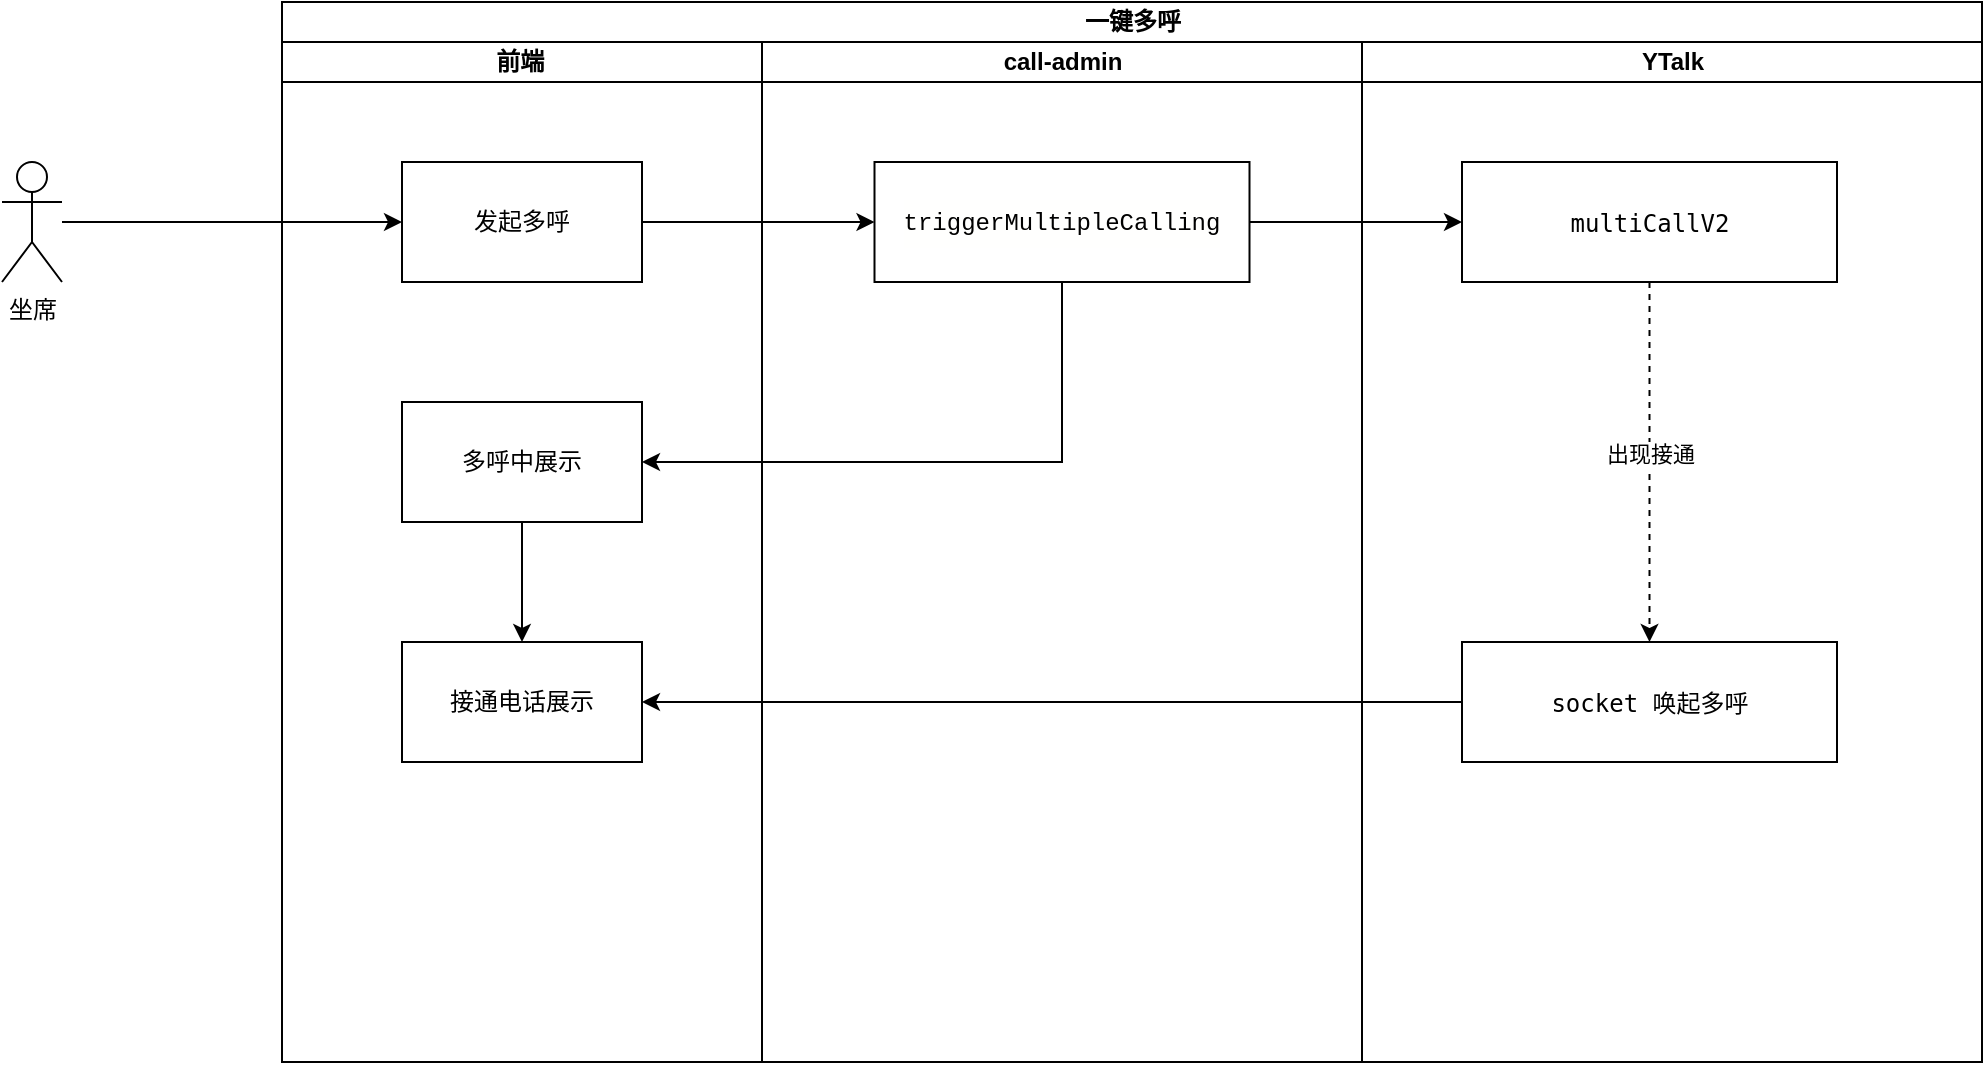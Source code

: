 <mxfile version="24.2.2" type="github">
  <diagram name="第 1 页" id="CdN-pma46NrUKO-HeqpK">
    <mxGraphModel dx="1434" dy="786" grid="1" gridSize="10" guides="1" tooltips="1" connect="1" arrows="1" fold="1" page="1" pageScale="1" pageWidth="827" pageHeight="1169" math="0" shadow="0">
      <root>
        <mxCell id="0" />
        <mxCell id="1" parent="0" />
        <mxCell id="Jf_VYrcn97H5wQp3Rxe1-2" value="一键多呼" style="swimlane;childLayout=stackLayout;resizeParent=1;resizeParentMax=0;startSize=20;html=1;" vertex="1" parent="1">
          <mxGeometry x="300" y="170" width="850" height="530" as="geometry" />
        </mxCell>
        <mxCell id="Jf_VYrcn97H5wQp3Rxe1-3" value="前端&lt;span style=&quot;white-space: pre;&quot;&gt;&#x9;&lt;/span&gt;" style="swimlane;startSize=20;html=1;" vertex="1" parent="Jf_VYrcn97H5wQp3Rxe1-2">
          <mxGeometry y="20" width="240" height="510" as="geometry" />
        </mxCell>
        <mxCell id="Jf_VYrcn97H5wQp3Rxe1-11" value="发起多呼" style="rounded=0;whiteSpace=wrap;html=1;" vertex="1" parent="Jf_VYrcn97H5wQp3Rxe1-3">
          <mxGeometry x="60" y="60" width="120" height="60" as="geometry" />
        </mxCell>
        <mxCell id="Jf_VYrcn97H5wQp3Rxe1-20" value="" style="edgeStyle=orthogonalEdgeStyle;rounded=0;orthogonalLoop=1;jettySize=auto;html=1;" edge="1" parent="Jf_VYrcn97H5wQp3Rxe1-3" source="Jf_VYrcn97H5wQp3Rxe1-17" target="Jf_VYrcn97H5wQp3Rxe1-19">
          <mxGeometry relative="1" as="geometry" />
        </mxCell>
        <mxCell id="Jf_VYrcn97H5wQp3Rxe1-17" value="多呼中展示" style="rounded=0;whiteSpace=wrap;html=1;" vertex="1" parent="Jf_VYrcn97H5wQp3Rxe1-3">
          <mxGeometry x="60" y="180" width="120" height="60" as="geometry" />
        </mxCell>
        <mxCell id="Jf_VYrcn97H5wQp3Rxe1-19" value="接通电话展示" style="rounded=0;whiteSpace=wrap;html=1;" vertex="1" parent="Jf_VYrcn97H5wQp3Rxe1-3">
          <mxGeometry x="60" y="300" width="120" height="60" as="geometry" />
        </mxCell>
        <mxCell id="Jf_VYrcn97H5wQp3Rxe1-4" value="call-admin" style="swimlane;startSize=20;html=1;" vertex="1" parent="Jf_VYrcn97H5wQp3Rxe1-2">
          <mxGeometry x="240" y="20" width="300" height="510" as="geometry" />
        </mxCell>
        <mxCell id="Jf_VYrcn97H5wQp3Rxe1-13" value="&lt;div style=&quot;background-color: rgb(255, 255, 254); font-family: Menlo, Monaco, &amp;quot;Courier New&amp;quot;, monospace; line-height: 24px; white-space: pre;&quot;&gt;triggerMultipleCalling&lt;/div&gt;" style="rounded=0;whiteSpace=wrap;html=1;" vertex="1" parent="Jf_VYrcn97H5wQp3Rxe1-4">
          <mxGeometry x="56.25" y="60" width="187.5" height="60" as="geometry" />
        </mxCell>
        <mxCell id="Jf_VYrcn97H5wQp3Rxe1-6" value="YTalk" style="swimlane;startSize=20;html=1;" vertex="1" parent="Jf_VYrcn97H5wQp3Rxe1-2">
          <mxGeometry x="540" y="20" width="310" height="510" as="geometry" />
        </mxCell>
        <mxCell id="Jf_VYrcn97H5wQp3Rxe1-23" style="edgeStyle=orthogonalEdgeStyle;rounded=0;orthogonalLoop=1;jettySize=auto;html=1;dashed=1;" edge="1" parent="Jf_VYrcn97H5wQp3Rxe1-6" source="Jf_VYrcn97H5wQp3Rxe1-15" target="Jf_VYrcn97H5wQp3Rxe1-21">
          <mxGeometry relative="1" as="geometry" />
        </mxCell>
        <mxCell id="Jf_VYrcn97H5wQp3Rxe1-24" value="出现接通" style="edgeLabel;html=1;align=center;verticalAlign=middle;resizable=0;points=[];" vertex="1" connectable="0" parent="Jf_VYrcn97H5wQp3Rxe1-23">
          <mxGeometry x="-0.044" relative="1" as="geometry">
            <mxPoint as="offset" />
          </mxGeometry>
        </mxCell>
        <mxCell id="Jf_VYrcn97H5wQp3Rxe1-15" value="&lt;div style=&quot;font-family: Menlo, Monaco, &amp;quot;Courier New&amp;quot;, monospace; line-height: 24px; white-space: pre;&quot;&gt;&lt;div style=&quot;&quot;&gt;&lt;pre style=&quot;font-family: &amp;quot;JetBrains Mono&amp;quot;, monospace; font-size: 9pt;&quot;&gt;multiCallV2&lt;/pre&gt;&lt;/div&gt;&lt;/div&gt;" style="rounded=0;whiteSpace=wrap;html=1;" vertex="1" parent="Jf_VYrcn97H5wQp3Rxe1-6">
          <mxGeometry x="50" y="60" width="187.5" height="60" as="geometry" />
        </mxCell>
        <mxCell id="Jf_VYrcn97H5wQp3Rxe1-21" value="&lt;div style=&quot;font-family: Menlo, Monaco, &amp;quot;Courier New&amp;quot;, monospace; line-height: 24px; white-space: pre;&quot;&gt;&lt;div style=&quot;&quot;&gt;&lt;pre style=&quot;font-family: &amp;quot;JetBrains Mono&amp;quot;, monospace; font-size: 9pt;&quot;&gt;&lt;span style=&quot;background-color: rgb(255, 255, 255);&quot;&gt;socket 唤起多呼&lt;/span&gt;&lt;/pre&gt;&lt;/div&gt;&lt;/div&gt;" style="rounded=0;whiteSpace=wrap;html=1;strokeColor=default;" vertex="1" parent="Jf_VYrcn97H5wQp3Rxe1-6">
          <mxGeometry x="50" y="300" width="187.5" height="60" as="geometry" />
        </mxCell>
        <mxCell id="Jf_VYrcn97H5wQp3Rxe1-12" style="edgeStyle=orthogonalEdgeStyle;rounded=0;orthogonalLoop=1;jettySize=auto;html=1;entryX=0;entryY=0.5;entryDx=0;entryDy=0;" edge="1" parent="Jf_VYrcn97H5wQp3Rxe1-2" source="Jf_VYrcn97H5wQp3Rxe1-11" target="Jf_VYrcn97H5wQp3Rxe1-13">
          <mxGeometry relative="1" as="geometry">
            <mxPoint x="240" y="110" as="targetPoint" />
          </mxGeometry>
        </mxCell>
        <mxCell id="Jf_VYrcn97H5wQp3Rxe1-16" value="" style="edgeStyle=orthogonalEdgeStyle;rounded=0;orthogonalLoop=1;jettySize=auto;html=1;" edge="1" parent="Jf_VYrcn97H5wQp3Rxe1-2" source="Jf_VYrcn97H5wQp3Rxe1-13" target="Jf_VYrcn97H5wQp3Rxe1-15">
          <mxGeometry relative="1" as="geometry" />
        </mxCell>
        <mxCell id="Jf_VYrcn97H5wQp3Rxe1-18" style="edgeStyle=orthogonalEdgeStyle;rounded=0;orthogonalLoop=1;jettySize=auto;html=1;entryX=1;entryY=0.5;entryDx=0;entryDy=0;exitX=0;exitY=0.5;exitDx=0;exitDy=0;" edge="1" parent="Jf_VYrcn97H5wQp3Rxe1-2" source="Jf_VYrcn97H5wQp3Rxe1-21" target="Jf_VYrcn97H5wQp3Rxe1-19">
          <mxGeometry relative="1" as="geometry">
            <mxPoint x="680" y="230" as="sourcePoint" />
          </mxGeometry>
        </mxCell>
        <mxCell id="Jf_VYrcn97H5wQp3Rxe1-22" style="edgeStyle=orthogonalEdgeStyle;rounded=0;orthogonalLoop=1;jettySize=auto;html=1;entryX=1;entryY=0.5;entryDx=0;entryDy=0;exitX=0.5;exitY=1;exitDx=0;exitDy=0;" edge="1" parent="Jf_VYrcn97H5wQp3Rxe1-2" source="Jf_VYrcn97H5wQp3Rxe1-13" target="Jf_VYrcn97H5wQp3Rxe1-17">
          <mxGeometry relative="1" as="geometry" />
        </mxCell>
        <mxCell id="Jf_VYrcn97H5wQp3Rxe1-14" style="edgeStyle=orthogonalEdgeStyle;rounded=0;orthogonalLoop=1;jettySize=auto;html=1;entryX=0;entryY=0.5;entryDx=0;entryDy=0;" edge="1" parent="1" source="Jf_VYrcn97H5wQp3Rxe1-7" target="Jf_VYrcn97H5wQp3Rxe1-11">
          <mxGeometry relative="1" as="geometry" />
        </mxCell>
        <mxCell id="Jf_VYrcn97H5wQp3Rxe1-7" value="坐席" style="shape=umlActor;verticalLabelPosition=bottom;verticalAlign=top;html=1;outlineConnect=0;" vertex="1" parent="1">
          <mxGeometry x="160" y="250" width="30" height="60" as="geometry" />
        </mxCell>
      </root>
    </mxGraphModel>
  </diagram>
</mxfile>
